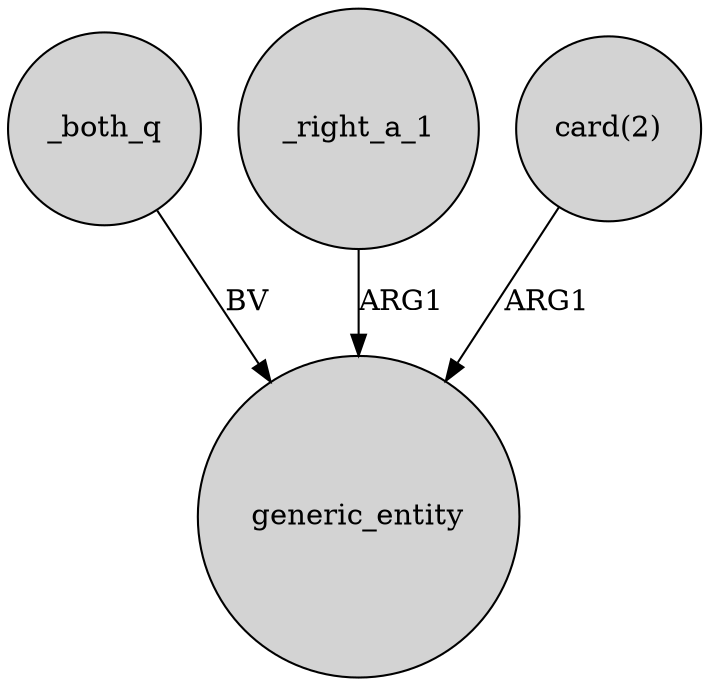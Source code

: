 digraph {
	node [shape=circle style=filled]
	_both_q -> generic_entity [label=BV]
	_right_a_1 -> generic_entity [label=ARG1]
	"card(2)" -> generic_entity [label=ARG1]
}
